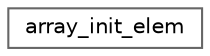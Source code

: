 digraph "Graphical Class Hierarchy"
{
 // LATEX_PDF_SIZE
  bgcolor="transparent";
  edge [fontname=Helvetica,fontsize=10,labelfontname=Helvetica,labelfontsize=10];
  node [fontname=Helvetica,fontsize=10,shape=box,height=0.2,width=0.4];
  rankdir="LR";
  Node0 [id="Node000000",label="array_init_elem",height=0.2,width=0.4,color="grey40", fillcolor="white", style="filled",URL="$structarray__init__elem.html",tooltip=" "];
}

